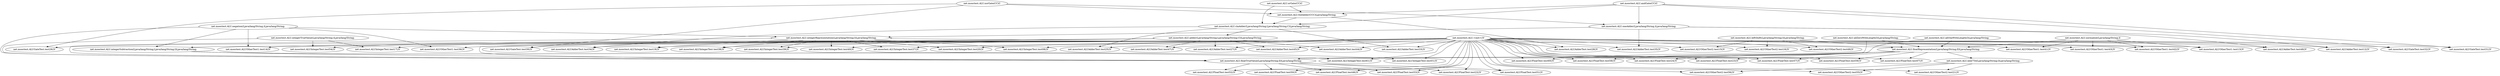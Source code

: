 digraph cmd_method {
	"net.mooctest.ALU.integerTrueValue(Ljava/lang/String;)Ljava/lang/String;" -> "net.mooctest.ALUIntegerTest.test54()V";
	"net.mooctest.ALU.<init>()V" -> "net.mooctest.ALUGateTest.test29()V";
	"net.mooctest.ALU.<init>()V" -> "net.mooctest.ALUFloatTest.test51()V";
	"net.mooctest.ALU.<init>()V" -> "net.mooctest.ALUAdderTest.test27()V";
	"net.mooctest.ALU.integerTrueValue(Ljava/lang/String;)Ljava/lang/String;" -> "net.mooctest.ALUIntegerTest.test17()V";
	"net.mooctest.ALU.floatTrueValue(Ljava/lang/String;II)Ljava/lang/String;" -> "net.mooctest.ALUFloatTest.test51()V";
	"net.mooctest.ALU.<init>()V" -> "net.mooctest.ALUOtherTest2.test56()V";
	"net.mooctest.ALU.<init>()V" -> "net.mooctest.ALUFloatTest.test60()V";
	"net.mooctest.ALU.orGate(CC)C" -> "net.mooctest.ALU.claAdder(Ljava/lang/String;Ljava/lang/String;C)Ljava/lang/String;";
	"net.mooctest.ALU.<init>()V" -> "net.mooctest.ALUIntegerTest.test61()V";
	"net.mooctest.ALU.leftShift(Ljava/lang/String;I)Ljava/lang/String;" -> "net.mooctest.ALUOtherTest2.test16()V";
	"net.mooctest.ALU.<init>()V" -> "net.mooctest.ALUOtherTest2.test49()V";
	"net.mooctest.ALU.<init>()V" -> "net.mooctest.ALUOtherTest2.test55()V";
	"net.mooctest.ALU.xorGate(CC)C" -> "net.mooctest.ALU.oneAdder(Ljava/lang/String;)Ljava/lang/String;";
	"net.mooctest.ALU.<init>()V" -> "net.mooctest.ALUOtherTest2.test21()V";
	"net.mooctest.ALU.negation(Ljava/lang/String;)Ljava/lang/String;" -> "net.mooctest.ALUOtherTest1.test36()V";
	"net.mooctest.ALU.<init>()V" -> "net.mooctest.ALUGateTest.test32()V";
	"net.mooctest.ALU.<init>()V" -> "net.mooctest.ALUFloatTest.test58()V";
	"net.mooctest.ALU.oneAdder(Ljava/lang/String;)Ljava/lang/String;" -> "net.mooctest.ALUAdderTest.test35()V";
	"net.mooctest.ALU.<init>()V" -> "net.mooctest.ALUGateTest.test31()V";
	"net.mooctest.ALU.ieee754(Ljava/lang/String;I)Ljava/lang/String;" -> "net.mooctest.ALUOtherTest2.test56()V";
	"net.mooctest.ALU.allZeroWithLength(I)Ljava/lang/String;" -> "net.mooctest.ALU.floatRepresentation(Ljava/lang/String;II)Ljava/lang/String;";
	"net.mooctest.ALU.<init>()V" -> "net.mooctest.ALUIntegerTest.test37()V";
	"net.mooctest.ALU.<init>()V" -> "net.mooctest.ALUAdderTest.test33()V";
	"net.mooctest.ALU.<init>()V" -> "net.mooctest.ALUIntegerTest.test01()V";
	"net.mooctest.ALU.floatTrueValue(Ljava/lang/String;II)Ljava/lang/String;" -> "net.mooctest.ALUFloatTest.test52()V";
	"net.mooctest.ALU.claAdder(Ljava/lang/String;Ljava/lang/String;C)Ljava/lang/String;" -> "net.mooctest.ALUAdderTest.test33()V";
	"net.mooctest.ALU.negation(Ljava/lang/String;)Ljava/lang/String;" -> "net.mooctest.ALU.integerRepresentation(Ljava/lang/String;I)Ljava/lang/String;";
	"net.mooctest.ALU.<init>()V" -> "net.mooctest.ALUOtherTest2.test15()V";
	"net.mooctest.ALU.fullAdder(CCC)Ljava/lang/String;" -> "net.mooctest.ALU.claAdder(Ljava/lang/String;Ljava/lang/String;C)Ljava/lang/String;";
	"net.mooctest.ALU.normalize(Ljava/lang/String;)I" -> "net.mooctest.ALUOtherTest1.test43()V";
	"net.mooctest.ALU.adder(Ljava/lang/String;Ljava/lang/String;CI)Ljava/lang/String;" -> "net.mooctest.ALU.integerSubtraction(Ljava/lang/String;Ljava/lang/String;I)Ljava/lang/String;";
	"net.mooctest.ALU.andGate(CC)C" -> "net.mooctest.ALU.oneAdder(Ljava/lang/String;)Ljava/lang/String;";
	"net.mooctest.ALU.<init>()V" -> "net.mooctest.ALUFloatTest.test24()V";
	"net.mooctest.ALU.integerRepresentation(Ljava/lang/String;I)Ljava/lang/String;" -> "net.mooctest.ALU.floatRepresentation(Ljava/lang/String;II)Ljava/lang/String;";
	"net.mooctest.ALU.<init>()V" -> "net.mooctest.ALUIntegerTest.test20()V";
	"net.mooctest.ALU.<init>()V" -> "net.mooctest.ALUFloatTest.test50()V";
	"net.mooctest.ALU.claAdder(Ljava/lang/String;Ljava/lang/String;C)Ljava/lang/String;" -> "net.mooctest.ALU.adder(Ljava/lang/String;Ljava/lang/String;CI)Ljava/lang/String;";
	"net.mooctest.ALU.leftShift(Ljava/lang/String;I)Ljava/lang/String;" -> "net.mooctest.ALU.floatRepresentation(Ljava/lang/String;II)Ljava/lang/String;";
	"net.mooctest.ALU.allOneWithLength(I)Ljava/lang/String;" -> "net.mooctest.ALU.floatTrueValue(Ljava/lang/String;II)Ljava/lang/String;";
	"net.mooctest.ALU.floatTrueValue(Ljava/lang/String;II)Ljava/lang/String;" -> "net.mooctest.ALUFloatTest.test46()V";
	"net.mooctest.ALU.integerRepresentation(Ljava/lang/String;I)Ljava/lang/String;" -> "net.mooctest.ALUIntegerTest.test08()V";
	"net.mooctest.ALU.xorGate(CC)C" -> "net.mooctest.ALUGateTest.test30()V";
	"net.mooctest.ALU.integerRepresentation(Ljava/lang/String;I)Ljava/lang/String;" -> "net.mooctest.ALUIntegerTest.test19()V";
	"net.mooctest.ALU.<init>()V" -> "net.mooctest.ALUFloatTest.test53()V";
	"net.mooctest.ALU.negation(Ljava/lang/String;)Ljava/lang/String;" -> "net.mooctest.ALU.integerSubtraction(Ljava/lang/String;Ljava/lang/String;I)Ljava/lang/String;";
	"net.mooctest.ALU.adder(Ljava/lang/String;Ljava/lang/String;CI)Ljava/lang/String;" -> "net.mooctest.ALU.floatTrueValue(Ljava/lang/String;II)Ljava/lang/String;";
	"net.mooctest.ALU.andGate(CC)C" -> "net.mooctest.ALUGateTest.test32()V";
	"net.mooctest.ALU.<init>()V" -> "net.mooctest.ALUGateTest.test30()V";
	"net.mooctest.ALU.andGate(CC)C" -> "net.mooctest.ALUGateTest.test31()V";
	"net.mooctest.ALU.<init>()V" -> "net.mooctest.ALUFloatTest.test23()V";
	"net.mooctest.ALU.<init>()V" -> "net.mooctest.ALUAdderTest.test48()V";
	"net.mooctest.ALU.normalize(Ljava/lang/String;)I" -> "net.mooctest.ALUOtherTest1.test42()V";
	"net.mooctest.ALU.floatRepresentation(Ljava/lang/String;II)Ljava/lang/String;" -> "net.mooctest.ALUFloatTest.test60()V";
	"net.mooctest.ALU.floatTrueValue(Ljava/lang/String;II)Ljava/lang/String;" -> "net.mooctest.ALUFloatTest.test22()V";
	"net.mooctest.ALU.floatTrueValue(Ljava/lang/String;II)Ljava/lang/String;" -> "net.mooctest.ALUFloatTest.test50()V";
	"net.mooctest.ALU.<init>()V" -> "net.mooctest.ALUIntegerTest.test17()V";
	"net.mooctest.ALU.<init>()V" -> "net.mooctest.ALUIntegerTest.test08()V";
	"net.mooctest.ALU.<init>()V" -> "net.mooctest.ALUIntegerTest.test38()V";
	"net.mooctest.ALU.integerTrueValue(Ljava/lang/String;)Ljava/lang/String;" -> "net.mooctest.ALU.floatTrueValue(Ljava/lang/String;II)Ljava/lang/String;";
	"net.mooctest.ALU.integerRepresentation(Ljava/lang/String;I)Ljava/lang/String;" -> "net.mooctest.ALUIntegerTest.test39()V";
	"net.mooctest.ALU.<init>()V" -> "net.mooctest.ALUAdderTest.test45()V";
	"net.mooctest.ALU.adder(Ljava/lang/String;Ljava/lang/String;CI)Ljava/lang/String;" -> "net.mooctest.ALUAdderTest.test45()V";
	"net.mooctest.ALU.<init>()V" -> "net.mooctest.ALUOtherTest1.test42()V";
	"net.mooctest.ALU.andGate(CC)C" -> "net.mooctest.ALU.fullAdder(CCC)Ljava/lang/String;";
	"net.mooctest.ALU.integerSubtraction(Ljava/lang/String;Ljava/lang/String;I)Ljava/lang/String;" -> "net.mooctest.ALUIntegerTest.test61()V";
	"net.mooctest.ALU.<init>()V" -> "net.mooctest.ALUIntegerTest.test54()V";
	"net.mooctest.ALU.oneAdder(Ljava/lang/String;)Ljava/lang/String;" -> "net.mooctest.ALUAdderTest.test48()V";
	"net.mooctest.ALU.negation(Ljava/lang/String;)Ljava/lang/String;" -> "net.mooctest.ALU.floatTrueValue(Ljava/lang/String;II)Ljava/lang/String;";
	"net.mooctest.ALU.claAdder(Ljava/lang/String;Ljava/lang/String;C)Ljava/lang/String;" -> "net.mooctest.ALUAdderTest.test34()V";
	"net.mooctest.ALU.ieee754(Ljava/lang/String;I)Ljava/lang/String;" -> "net.mooctest.ALUOtherTest2.test55()V";
	"net.mooctest.ALU.<init>()V" -> "net.mooctest.ALUIntegerTest.test40()V";
	"net.mooctest.ALU.<init>()V" -> "net.mooctest.ALUAdderTest.test35()V";
	"net.mooctest.ALU.<init>()V" -> "net.mooctest.ALUAdderTest.test12()V";
	"net.mooctest.ALU.negation(Ljava/lang/String;)Ljava/lang/String;" -> "net.mooctest.ALUOtherTest1.test14()V";
	"net.mooctest.ALU.integerRepresentation(Ljava/lang/String;I)Ljava/lang/String;" -> "net.mooctest.ALUIntegerTest.test20()V";
	"net.mooctest.ALU.floatRepresentation(Ljava/lang/String;II)Ljava/lang/String;" -> "net.mooctest.ALU.ieee754(Ljava/lang/String;I)Ljava/lang/String;";
	"net.mooctest.ALU.<init>()V" -> "net.mooctest.ALUFloatTest.test52()V";
	"net.mooctest.ALU.integerRepresentation(Ljava/lang/String;I)Ljava/lang/String;" -> "net.mooctest.ALUIntegerTest.test40()V";
	"net.mooctest.ALU.<init>()V" -> "net.mooctest.ALUAdderTest.test25()V";
	"net.mooctest.ALU.normalize(Ljava/lang/String;)I" -> "net.mooctest.ALU.floatRepresentation(Ljava/lang/String;II)Ljava/lang/String;";
	"net.mooctest.ALU.oneAdder(Ljava/lang/String;)Ljava/lang/String;" -> "net.mooctest.ALUAdderTest.test12()V";
	"net.mooctest.ALU.claAdder(Ljava/lang/String;Ljava/lang/String;C)Ljava/lang/String;" -> "net.mooctest.ALUAdderTest.test25()V";
	"net.mooctest.ALU.floatRepresentation(Ljava/lang/String;II)Ljava/lang/String;" -> "net.mooctest.ALUFloatTest.test57()V";
	"net.mooctest.ALU.allZeroWithLength(I)Ljava/lang/String;" -> "net.mooctest.ALU.floatTrueValue(Ljava/lang/String;II)Ljava/lang/String;";
	"net.mooctest.ALU.integerRepresentation(Ljava/lang/String;I)Ljava/lang/String;" -> "net.mooctest.ALUIntegerTest.test38()V";
	"net.mooctest.ALU.<init>()V" -> "net.mooctest.ALUOtherTest1.test43()V";
	"net.mooctest.ALU.<init>()V" -> "net.mooctest.ALUAdderTest.test44()V";
	"net.mooctest.ALU.<init>()V" -> "net.mooctest.ALUFloatTest.test46()V";
	"net.mooctest.ALU.orGate(CC)C" -> "net.mooctest.ALU.fullAdder(CCC)Ljava/lang/String;";
	"net.mooctest.ALU.ieee754(Ljava/lang/String;I)Ljava/lang/String;" -> "net.mooctest.ALUOtherTest2.test21()V";
	"net.mooctest.ALU.adder(Ljava/lang/String;Ljava/lang/String;CI)Ljava/lang/String;" -> "net.mooctest.ALUAdderTest.test47()V";
	"net.mooctest.ALU.floatRepresentation(Ljava/lang/String;II)Ljava/lang/String;" -> "net.mooctest.ALUFloatTest.test24()V";
	"net.mooctest.ALU.adder(Ljava/lang/String;Ljava/lang/String;CI)Ljava/lang/String;" -> "net.mooctest.ALUAdderTest.test44()V";
	"net.mooctest.ALU.<init>()V" -> "net.mooctest.ALUOtherTest1.test36()V";
	"net.mooctest.ALU.xorGate(CC)C" -> "net.mooctest.ALUGateTest.test29()V";
	"net.mooctest.ALU.allOneWithLength(I)Ljava/lang/String;" -> "net.mooctest.ALU.floatRepresentation(Ljava/lang/String;II)Ljava/lang/String;";
	"net.mooctest.ALU.<init>()V" -> "net.mooctest.ALUFloatTest.test59()V";
	"net.mooctest.ALU.andGate(CC)C" -> "net.mooctest.ALU.claAdder(Ljava/lang/String;Ljava/lang/String;C)Ljava/lang/String;";
	"net.mooctest.ALU.leftShift(Ljava/lang/String;I)Ljava/lang/String;" -> "net.mooctest.ALUOtherTest2.test49()V";
	"net.mooctest.ALU.integerRepresentation(Ljava/lang/String;I)Ljava/lang/String;" -> "net.mooctest.ALUIntegerTest.test37()V";
	"net.mooctest.ALU.floatRepresentation(Ljava/lang/String;II)Ljava/lang/String;" -> "net.mooctest.ALUFloatTest.test59()V";
	"net.mooctest.ALU.floatRepresentation(Ljava/lang/String;II)Ljava/lang/String;" -> "net.mooctest.ALUFloatTest.test23()V";
	"net.mooctest.ALU.xorGate(CC)C" -> "net.mooctest.ALU.fullAdder(CCC)Ljava/lang/String;";
	"net.mooctest.ALU.floatTrueValue(Ljava/lang/String;II)Ljava/lang/String;" -> "net.mooctest.ALUFloatTest.test53()V";
	"net.mooctest.ALU.leftShift(Ljava/lang/String;I)Ljava/lang/String;" -> "net.mooctest.ALUOtherTest2.test15()V";
	"net.mooctest.ALU.integerSubtraction(Ljava/lang/String;Ljava/lang/String;I)Ljava/lang/String;" -> "net.mooctest.ALU.floatTrueValue(Ljava/lang/String;II)Ljava/lang/String;";
	"net.mooctest.ALU.<init>()V" -> "net.mooctest.ALUAdderTest.test47()V";
	"net.mooctest.ALU.<init>()V" -> "net.mooctest.ALUFloatTest.test22()V";
	"net.mooctest.ALU.integerRepresentation(Ljava/lang/String;I)Ljava/lang/String;" -> "net.mooctest.ALU.floatTrueValue(Ljava/lang/String;II)Ljava/lang/String;";
	"net.mooctest.ALU.<init>()V" -> "net.mooctest.ALUOtherTest2.test16()V";
	"net.mooctest.ALU.<init>()V" -> "net.mooctest.ALUAdderTest.test28()V";
	"net.mooctest.ALU.normalize(Ljava/lang/String;)I" -> "net.mooctest.ALUOtherTest1.test13()V";
	"net.mooctest.ALU.normalize(Ljava/lang/String;)I" -> "net.mooctest.ALUOtherTest1.test41()V";
	"net.mooctest.ALU.<init>()V" -> "net.mooctest.ALUFloatTest.test07()V";
	"net.mooctest.ALU.<init>()V" -> "net.mooctest.ALUAdderTest.test34()V";
	"net.mooctest.ALU.<init>()V" -> "net.mooctest.ALUFloatTest.test57()V";
	"net.mooctest.ALU.integerSubtraction(Ljava/lang/String;Ljava/lang/String;I)Ljava/lang/String;" -> "net.mooctest.ALUIntegerTest.test01()V";
	"net.mooctest.ALU.oneAdder(Ljava/lang/String;)Ljava/lang/String;" -> "net.mooctest.ALU.integerRepresentation(Ljava/lang/String;I)Ljava/lang/String;";
	"net.mooctest.ALU.<init>()V" -> "net.mooctest.ALUOtherTest1.test14()V";
	"net.mooctest.ALU.fullAdder(CCC)Ljava/lang/String;" -> "net.mooctest.ALUAdderTest.test28()V";
	"net.mooctest.ALU.<init>()V" -> "net.mooctest.ALUIntegerTest.test39()V";
	"net.mooctest.ALU.adder(Ljava/lang/String;Ljava/lang/String;CI)Ljava/lang/String;" -> "net.mooctest.ALUAdderTest.test27()V";
	"net.mooctest.ALU.floatRepresentation(Ljava/lang/String;II)Ljava/lang/String;" -> "net.mooctest.ALUFloatTest.test58()V";
	"net.mooctest.ALU.<init>()V" -> "net.mooctest.ALUIntegerTest.test19()V";
	"net.mooctest.ALU.<init>()V" -> "net.mooctest.ALUOtherTest1.test41()V";
	"net.mooctest.ALU.<init>()V" -> "net.mooctest.ALUOtherTest1.test13()V";
	"net.mooctest.ALU.floatRepresentation(Ljava/lang/String;II)Ljava/lang/String;" -> "net.mooctest.ALUFloatTest.test07()V";
}